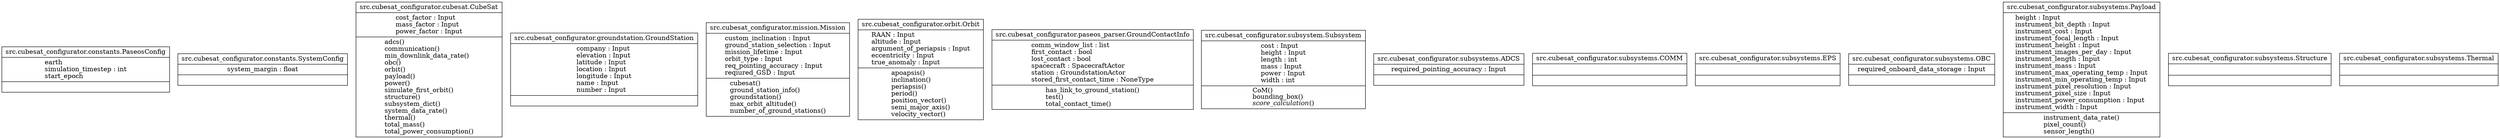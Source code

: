 digraph "classes" {
rankdir=BT
charset="utf-8"
"src.cubesat_configurator.constants.PaseosConfig" [color="black", fontcolor="black", label=<{src.cubesat_configurator.constants.PaseosConfig|earth<br ALIGN="LEFT"/>simulation_timestep : int<br ALIGN="LEFT"/>start_epoch<br ALIGN="LEFT"/>|}>, shape="record", style="solid"];
"src.cubesat_configurator.constants.SystemConfig" [color="black", fontcolor="black", label=<{src.cubesat_configurator.constants.SystemConfig|system_margin : float<br ALIGN="LEFT"/>|}>, shape="record", style="solid"];
"src.cubesat_configurator.cubesat.CubeSat" [color="black", fontcolor="black", label=<{src.cubesat_configurator.cubesat.CubeSat|cost_factor : Input<br ALIGN="LEFT"/>mass_factor : Input<br ALIGN="LEFT"/>power_factor : Input<br ALIGN="LEFT"/>|adcs()<br ALIGN="LEFT"/>communication()<br ALIGN="LEFT"/>min_downlink_data_rate()<br ALIGN="LEFT"/>obc()<br ALIGN="LEFT"/>orbit()<br ALIGN="LEFT"/>payload()<br ALIGN="LEFT"/>power()<br ALIGN="LEFT"/>simulate_first_orbit()<br ALIGN="LEFT"/>structure()<br ALIGN="LEFT"/>subsystem_dict()<br ALIGN="LEFT"/>system_data_rate()<br ALIGN="LEFT"/>thermal()<br ALIGN="LEFT"/>total_mass()<br ALIGN="LEFT"/>total_power_consumption()<br ALIGN="LEFT"/>}>, shape="record", style="solid"];
"src.cubesat_configurator.groundstation.GroundStation" [color="black", fontcolor="black", label=<{src.cubesat_configurator.groundstation.GroundStation|company : Input<br ALIGN="LEFT"/>elevation : Input<br ALIGN="LEFT"/>latitude : Input<br ALIGN="LEFT"/>location : Input<br ALIGN="LEFT"/>longitude : Input<br ALIGN="LEFT"/>name : Input<br ALIGN="LEFT"/>number : Input<br ALIGN="LEFT"/>|}>, shape="record", style="solid"];
"src.cubesat_configurator.mission.Mission" [color="black", fontcolor="black", label=<{src.cubesat_configurator.mission.Mission|custom_inclination : Input<br ALIGN="LEFT"/>ground_station_selection : Input<br ALIGN="LEFT"/>mission_lifetime : Input<br ALIGN="LEFT"/>orbit_type : Input<br ALIGN="LEFT"/>req_pointing_accuracy : Input<br ALIGN="LEFT"/>reqiured_GSD : Input<br ALIGN="LEFT"/>|cubesat()<br ALIGN="LEFT"/>ground_station_info()<br ALIGN="LEFT"/>groundstation()<br ALIGN="LEFT"/>max_orbit_altitude()<br ALIGN="LEFT"/>number_of_ground_stations()<br ALIGN="LEFT"/>}>, shape="record", style="solid"];
"src.cubesat_configurator.orbit.Orbit" [color="black", fontcolor="black", label=<{src.cubesat_configurator.orbit.Orbit|RAAN : Input<br ALIGN="LEFT"/>altitude : Input<br ALIGN="LEFT"/>argument_of_periapsis : Input<br ALIGN="LEFT"/>eccentricity : Input<br ALIGN="LEFT"/>true_anomaly : Input<br ALIGN="LEFT"/>|apoapsis()<br ALIGN="LEFT"/>inclination()<br ALIGN="LEFT"/>periapsis()<br ALIGN="LEFT"/>period()<br ALIGN="LEFT"/>position_vector()<br ALIGN="LEFT"/>semi_major_axis()<br ALIGN="LEFT"/>velocity_vector()<br ALIGN="LEFT"/>}>, shape="record", style="solid"];
"src.cubesat_configurator.paseos_parser.GroundContactInfo" [color="black", fontcolor="black", label=<{src.cubesat_configurator.paseos_parser.GroundContactInfo|comm_window_list : list<br ALIGN="LEFT"/>first_contact : bool<br ALIGN="LEFT"/>lost_contact : bool<br ALIGN="LEFT"/>spacecraft : SpacecraftActor<br ALIGN="LEFT"/>station : GroundstationActor<br ALIGN="LEFT"/>stored_first_contact_time : NoneType<br ALIGN="LEFT"/>|has_link_to_ground_station()<br ALIGN="LEFT"/>test()<br ALIGN="LEFT"/>total_contact_time()<br ALIGN="LEFT"/>}>, shape="record", style="solid"];
"src.cubesat_configurator.subsystem.Subsystem" [color="black", fontcolor="black", label=<{src.cubesat_configurator.subsystem.Subsystem|cost : Input<br ALIGN="LEFT"/>height : Input<br ALIGN="LEFT"/>length : int<br ALIGN="LEFT"/>mass : Input<br ALIGN="LEFT"/>power : Input<br ALIGN="LEFT"/>width : int<br ALIGN="LEFT"/>|CoM()<br ALIGN="LEFT"/>bounding_box()<br ALIGN="LEFT"/><I>score_calculation</I>()<br ALIGN="LEFT"/>}>, shape="record", style="solid"];
"src.cubesat_configurator.subsystems.ADCS" [color="black", fontcolor="black", label=<{src.cubesat_configurator.subsystems.ADCS|required_pointing_accuracy : Input<br ALIGN="LEFT"/>|}>, shape="record", style="solid"];
"src.cubesat_configurator.subsystems.COMM" [color="black", fontcolor="black", label=<{src.cubesat_configurator.subsystems.COMM|<br ALIGN="LEFT"/>|}>, shape="record", style="solid"];
"src.cubesat_configurator.subsystems.EPS" [color="black", fontcolor="black", label=<{src.cubesat_configurator.subsystems.EPS|<br ALIGN="LEFT"/>|}>, shape="record", style="solid"];
"src.cubesat_configurator.subsystems.OBC" [color="black", fontcolor="black", label=<{src.cubesat_configurator.subsystems.OBC|required_onboard_data_storage : Input<br ALIGN="LEFT"/>|}>, shape="record", style="solid"];
"src.cubesat_configurator.subsystems.Payload" [color="black", fontcolor="black", label=<{src.cubesat_configurator.subsystems.Payload|height : Input<br ALIGN="LEFT"/>instrument_bit_depth : Input<br ALIGN="LEFT"/>instrument_cost : Input<br ALIGN="LEFT"/>instrument_focal_length : Input<br ALIGN="LEFT"/>instrument_height : Input<br ALIGN="LEFT"/>instrument_images_per_day : Input<br ALIGN="LEFT"/>instrument_length : Input<br ALIGN="LEFT"/>instrument_mass : Input<br ALIGN="LEFT"/>instrument_max_operating_temp : Input<br ALIGN="LEFT"/>instrument_min_operating_temp : Input<br ALIGN="LEFT"/>instrument_pixel_resolution : Input<br ALIGN="LEFT"/>instrument_pixel_size : Input<br ALIGN="LEFT"/>instrument_power_consumption : Input<br ALIGN="LEFT"/>instrument_width : Input<br ALIGN="LEFT"/>|instrument_data_rate()<br ALIGN="LEFT"/>pixel_count()<br ALIGN="LEFT"/>sensor_length()<br ALIGN="LEFT"/>}>, shape="record", style="solid"];
"src.cubesat_configurator.subsystems.Structure" [color="black", fontcolor="black", label=<{src.cubesat_configurator.subsystems.Structure|<br ALIGN="LEFT"/>|}>, shape="record", style="solid"];
"src.cubesat_configurator.subsystems.Thermal" [color="black", fontcolor="black", label=<{src.cubesat_configurator.subsystems.Thermal|<br ALIGN="LEFT"/>|}>, shape="record", style="solid"];
}
